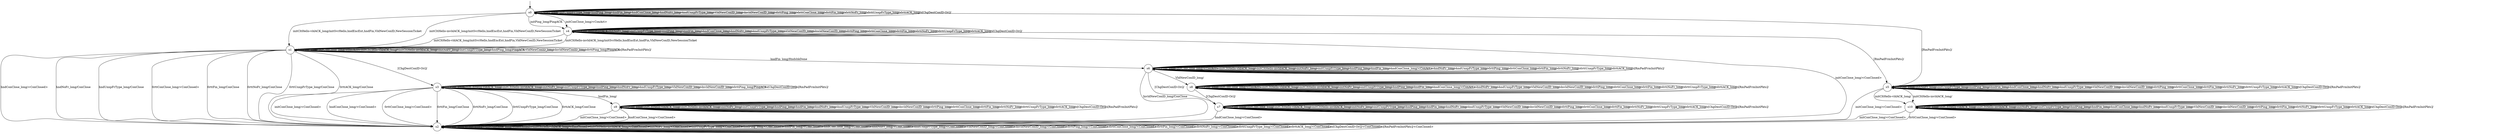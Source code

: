 digraph g {

s0 [shape="circle" label="s0"];
s1 [shape="circle" label="s1"];
s2 [shape="circle" label="s2"];
s3 [shape="circle" label="s3"];
s4 [shape="circle" label="s4"];
s5 [shape="circle" label="s5"];
s6 [shape="circle" label="s6"];
s7 [shape="circle" label="s7"];
s8 [shape="circle" label="s8"];
s9 [shape="circle" label="s9"];
s10 [shape="circle" label="s10"];
s0 -> s4 [label="initPing_long/PingACK "];
s0 -> s4 [label="initConClose_long/<ConAct> "];
s0 -> s1 [label="initCltHello-vldACK_long/initSvrHello,hndEncExt,hndFin,VldNewConID,NewSessionTicket "];
s0 -> s1 [label="initCltHello-invldACK_long/initSvrHello,hndEncExt,hndFin,VldNewConID,NewSessionTicket "];
s0 -> s0 [label="initNoFr_long/ "];
s0 -> s0 [label="initUnxpFrType_long/ "];
s0 -> s0 [label="hndPing_long/ "];
s0 -> s0 [label="hndFin_long/ "];
s0 -> s0 [label="hndConClose_long/ "];
s0 -> s0 [label="hndNoFr_long/ "];
s0 -> s0 [label="hndUnxpFrType_long/ "];
s0 -> s0 [label="VldNewConID_long/ "];
s0 -> s0 [label="InvldNewConID_long/ "];
s0 -> s0 [label="0rttPing_long/ "];
s0 -> s0 [label="0rttConClose_long/ "];
s0 -> s0 [label="0rttFin_long/ "];
s0 -> s0 [label="0rttNoFr_long/ "];
s0 -> s0 [label="0rttUnxpFrType_long/ "];
s0 -> s0 [label="0rttACK_long/ "];
s0 -> s0 [label="[ChgDestConID-Ori]/ "];
s0 -> s5 [label="[RmPadFrmInitPkts]/ "];
s1 -> s1 [label="initPing_long/ "];
s1 -> s1 [label="initConClose_long/<ConAct> "];
s1 -> s1 [label="initCltHello-vldACK_long/ "];
s1 -> s1 [label="initCltHello-invldACK_long/ "];
s1 -> s1 [label="initNoFr_long/ "];
s1 -> s1 [label="initUnxpFrType_long/ "];
s1 -> s1 [label="hndPing_long/PingACK "];
s1 -> s6 [label="hndFin_long/HndshkDone "];
s1 -> s2 [label="hndConClose_long/<ConClosed> "];
s1 -> s2 [label="hndNoFr_long/ConClose "];
s1 -> s2 [label="hndUnxpFrType_long/ConClose "];
s1 -> s1 [label="VldNewConID_long/ "];
s1 -> s1 [label="InvldNewConID_long/ "];
s1 -> s1 [label="0rttPing_long/PingACK "];
s1 -> s2 [label="0rttConClose_long/<ConClosed> "];
s1 -> s2 [label="0rttFin_long/ConClose "];
s1 -> s2 [label="0rttNoFr_long/ConClose "];
s1 -> s2 [label="0rttUnxpFrType_long/ConClose "];
s1 -> s2 [label="0rttACK_long/ConClose "];
s1 -> s3 [label="[ChgDestConID-Ori]/ "];
s1 -> s1 [label="[RmPadFrmInitPkts]/ "];
s2 -> s2 [label="initPing_long/<ConClosed> "];
s2 -> s2 [label="initConClose_long/<ConClosed> "];
s2 -> s2 [label="initCltHello-vldACK_long/<ConClosed> "];
s2 -> s2 [label="initCltHello-invldACK_long/<ConClosed> "];
s2 -> s2 [label="initNoFr_long/<ConClosed> "];
s2 -> s2 [label="initUnxpFrType_long/<ConClosed> "];
s2 -> s2 [label="hndPing_long/<ConClosed> "];
s2 -> s2 [label="hndFin_long/<ConClosed> "];
s2 -> s2 [label="hndConClose_long/<ConClosed> "];
s2 -> s2 [label="hndNoFr_long/<ConClosed> "];
s2 -> s2 [label="hndUnxpFrType_long/<ConClosed> "];
s2 -> s2 [label="VldNewConID_long/<ConClosed> "];
s2 -> s2 [label="InvldNewConID_long/<ConClosed> "];
s2 -> s2 [label="0rttPing_long/<ConClosed> "];
s2 -> s2 [label="0rttConClose_long/<ConClosed> "];
s2 -> s2 [label="0rttFin_long/<ConClosed> "];
s2 -> s2 [label="0rttNoFr_long/<ConClosed> "];
s2 -> s2 [label="0rttUnxpFrType_long/<ConClosed> "];
s2 -> s2 [label="0rttACK_long/<ConClosed> "];
s2 -> s2 [label="[ChgDestConID-Ori]/<ConClosed> "];
s2 -> s2 [label="[RmPadFrmInitPkts]/<ConClosed> "];
s3 -> s3 [label="initPing_long/ "];
s3 -> s2 [label="initConClose_long/<ConClosed> "];
s3 -> s3 [label="initCltHello-vldACK_long/ "];
s3 -> s3 [label="initCltHello-invldACK_long/ "];
s3 -> s3 [label="initNoFr_long/ "];
s3 -> s3 [label="initUnxpFrType_long/ "];
s3 -> s3 [label="hndPing_long/ "];
s3 -> s9 [label="hndFin_long/ "];
s3 -> s2 [label="hndConClose_long/<ConClosed> "];
s3 -> s3 [label="hndNoFr_long/ "];
s3 -> s3 [label="hndUnxpFrType_long/ "];
s3 -> s3 [label="VldNewConID_long/ "];
s3 -> s3 [label="InvldNewConID_long/ "];
s3 -> s3 [label="0rttPing_long/PingACK "];
s3 -> s2 [label="0rttConClose_long/<ConClosed> "];
s3 -> s2 [label="0rttFin_long/ConClose "];
s3 -> s2 [label="0rttNoFr_long/ConClose "];
s3 -> s2 [label="0rttUnxpFrType_long/ConClose "];
s3 -> s2 [label="0rttACK_long/ConClose "];
s3 -> s3 [label="[ChgDestConID-Ori]/ "];
s3 -> s3 [label="[RmPadFrmInitPkts]/ "];
s4 -> s4 [label="initPing_long/PingACK "];
s4 -> s2 [label="initConClose_long/<ConClosed> "];
s4 -> s1 [label="initCltHello-vldACK_long/initSvrHello,hndEncExt,hndFin,VldNewConID,NewSessionTicket "];
s4 -> s1 [label="initCltHello-invldACK_long/initSvrHello,hndEncExt,hndFin,VldNewConID,NewSessionTicket "];
s4 -> s4 [label="initNoFr_long/ "];
s4 -> s4 [label="initUnxpFrType_long/ "];
s4 -> s4 [label="hndPing_long/ "];
s4 -> s4 [label="hndFin_long/ "];
s4 -> s4 [label="hndConClose_long/ "];
s4 -> s4 [label="hndNoFr_long/ "];
s4 -> s4 [label="hndUnxpFrType_long/ "];
s4 -> s4 [label="VldNewConID_long/ "];
s4 -> s4 [label="InvldNewConID_long/ "];
s4 -> s4 [label="0rttPing_long/ "];
s4 -> s4 [label="0rttConClose_long/ "];
s4 -> s4 [label="0rttFin_long/ "];
s4 -> s4 [label="0rttNoFr_long/ "];
s4 -> s4 [label="0rttUnxpFrType_long/ "];
s4 -> s4 [label="0rttACK_long/ "];
s4 -> s4 [label="[ChgDestConID-Ori]/ "];
s4 -> s5 [label="[RmPadFrmInitPkts]/ "];
s5 -> s5 [label="initPing_long/ "];
s5 -> s2 [label="initConClose_long/<ConClosed> "];
s5 -> s10 [label="initCltHello-vldACK_long/ "];
s5 -> s10 [label="initCltHello-invldACK_long/ "];
s5 -> s5 [label="initNoFr_long/ "];
s5 -> s5 [label="initUnxpFrType_long/ "];
s5 -> s5 [label="hndPing_long/ "];
s5 -> s5 [label="hndFin_long/ "];
s5 -> s5 [label="hndConClose_long/ "];
s5 -> s5 [label="hndNoFr_long/ "];
s5 -> s5 [label="hndUnxpFrType_long/ "];
s5 -> s5 [label="VldNewConID_long/ "];
s5 -> s5 [label="InvldNewConID_long/ "];
s5 -> s5 [label="0rttPing_long/ "];
s5 -> s5 [label="0rttConClose_long/ "];
s5 -> s5 [label="0rttFin_long/ "];
s5 -> s5 [label="0rttNoFr_long/ "];
s5 -> s5 [label="0rttUnxpFrType_long/ "];
s5 -> s5 [label="0rttACK_long/ "];
s5 -> s5 [label="[ChgDestConID-Ori]/ "];
s5 -> s5 [label="[RmPadFrmInitPkts]/ "];
s6 -> s6 [label="initPing_long/ "];
s6 -> s6 [label="initConClose_long/<ConAct> "];
s6 -> s6 [label="initCltHello-vldACK_long/ "];
s6 -> s6 [label="initCltHello-invldACK_long/ "];
s6 -> s6 [label="initNoFr_long/ "];
s6 -> s6 [label="initUnxpFrType_long/ "];
s6 -> s6 [label="hndPing_long/ "];
s6 -> s6 [label="hndFin_long/ "];
s6 -> s6 [label="hndConClose_long/<ConAct> "];
s6 -> s6 [label="hndNoFr_long/ "];
s6 -> s6 [label="hndUnxpFrType_long/ "];
s6 -> s8 [label="VldNewConID_long/ "];
s6 -> s2 [label="InvldNewConID_long/ConClose "];
s6 -> s6 [label="0rttPing_long/ "];
s6 -> s6 [label="0rttConClose_long/ "];
s6 -> s6 [label="0rttFin_long/ "];
s6 -> s6 [label="0rttNoFr_long/ "];
s6 -> s6 [label="0rttUnxpFrType_long/ "];
s6 -> s6 [label="0rttACK_long/ "];
s6 -> s7 [label="[ChgDestConID-Ori]/ "];
s6 -> s6 [label="[RmPadFrmInitPkts]/ "];
s7 -> s7 [label="initPing_long/ "];
s7 -> s7 [label="initConClose_long/ "];
s7 -> s7 [label="initCltHello-vldACK_long/ "];
s7 -> s7 [label="initCltHello-invldACK_long/ "];
s7 -> s7 [label="initNoFr_long/ "];
s7 -> s7 [label="initUnxpFrType_long/ "];
s7 -> s7 [label="hndPing_long/ "];
s7 -> s7 [label="hndFin_long/ "];
s7 -> s2 [label="hndConClose_long/<ConClosed> "];
s7 -> s7 [label="hndNoFr_long/ "];
s7 -> s7 [label="hndUnxpFrType_long/ "];
s7 -> s7 [label="VldNewConID_long/ "];
s7 -> s7 [label="InvldNewConID_long/ "];
s7 -> s7 [label="0rttPing_long/ "];
s7 -> s7 [label="0rttConClose_long/ "];
s7 -> s7 [label="0rttFin_long/ "];
s7 -> s7 [label="0rttNoFr_long/ "];
s7 -> s7 [label="0rttUnxpFrType_long/ "];
s7 -> s7 [label="0rttACK_long/ "];
s7 -> s7 [label="[ChgDestConID-Ori]/ "];
s7 -> s7 [label="[RmPadFrmInitPkts]/ "];
s8 -> s8 [label="initPing_long/ "];
s8 -> s8 [label="initConClose_long/<ConAct> "];
s8 -> s8 [label="initCltHello-vldACK_long/ "];
s8 -> s8 [label="initCltHello-invldACK_long/ "];
s8 -> s8 [label="initNoFr_long/ "];
s8 -> s8 [label="initUnxpFrType_long/ "];
s8 -> s8 [label="hndPing_long/ "];
s8 -> s8 [label="hndFin_long/ "];
s8 -> s8 [label="hndConClose_long/<ConAct> "];
s8 -> s8 [label="hndNoFr_long/ "];
s8 -> s8 [label="hndUnxpFrType_long/ "];
s8 -> s8 [label="VldNewConID_long/ "];
s8 -> s8 [label="InvldNewConID_long/ "];
s8 -> s8 [label="0rttPing_long/ "];
s8 -> s8 [label="0rttConClose_long/ "];
s8 -> s8 [label="0rttFin_long/ "];
s8 -> s8 [label="0rttNoFr_long/ "];
s8 -> s8 [label="0rttUnxpFrType_long/ "];
s8 -> s8 [label="0rttACK_long/ "];
s8 -> s7 [label="[ChgDestConID-Ori]/ "];
s8 -> s8 [label="[RmPadFrmInitPkts]/ "];
s9 -> s9 [label="initPing_long/ "];
s9 -> s2 [label="initConClose_long/<ConClosed> "];
s9 -> s9 [label="initCltHello-vldACK_long/ "];
s9 -> s9 [label="initCltHello-invldACK_long/ "];
s9 -> s9 [label="initNoFr_long/ "];
s9 -> s9 [label="initUnxpFrType_long/ "];
s9 -> s9 [label="hndPing_long/ "];
s9 -> s9 [label="hndFin_long/ "];
s9 -> s2 [label="hndConClose_long/<ConClosed> "];
s9 -> s9 [label="hndNoFr_long/ "];
s9 -> s9 [label="hndUnxpFrType_long/ "];
s9 -> s9 [label="VldNewConID_long/ "];
s9 -> s9 [label="InvldNewConID_long/ "];
s9 -> s9 [label="0rttPing_long/ "];
s9 -> s9 [label="0rttConClose_long/ "];
s9 -> s9 [label="0rttFin_long/ "];
s9 -> s9 [label="0rttNoFr_long/ "];
s9 -> s9 [label="0rttUnxpFrType_long/ "];
s9 -> s9 [label="0rttACK_long/ "];
s9 -> s9 [label="[ChgDestConID-Ori]/ "];
s9 -> s9 [label="[RmPadFrmInitPkts]/ "];
s10 -> s10 [label="initPing_long/ "];
s10 -> s2 [label="initConClose_long/<ConClosed> "];
s10 -> s10 [label="initCltHello-vldACK_long/ "];
s10 -> s10 [label="initCltHello-invldACK_long/ "];
s10 -> s10 [label="initNoFr_long/ "];
s10 -> s10 [label="initUnxpFrType_long/ "];
s10 -> s10 [label="hndPing_long/ "];
s10 -> s10 [label="hndFin_long/ "];
s10 -> s10 [label="hndConClose_long/ "];
s10 -> s10 [label="hndNoFr_long/ "];
s10 -> s10 [label="hndUnxpFrType_long/ "];
s10 -> s10 [label="VldNewConID_long/ "];
s10 -> s10 [label="InvldNewConID_long/ "];
s10 -> s10 [label="0rttPing_long/ "];
s10 -> s2 [label="0rttConClose_long/<ConClosed> "];
s10 -> s10 [label="0rttFin_long/ "];
s10 -> s10 [label="0rttNoFr_long/ "];
s10 -> s10 [label="0rttUnxpFrType_long/ "];
s10 -> s10 [label="0rttACK_long/ "];
s10 -> s10 [label="[ChgDestConID-Ori]/ "];
s10 -> s10 [label="[RmPadFrmInitPkts]/ "];

__start0 [label="" shape="none" width="0" height="0"];
__start0 -> s0;

}
